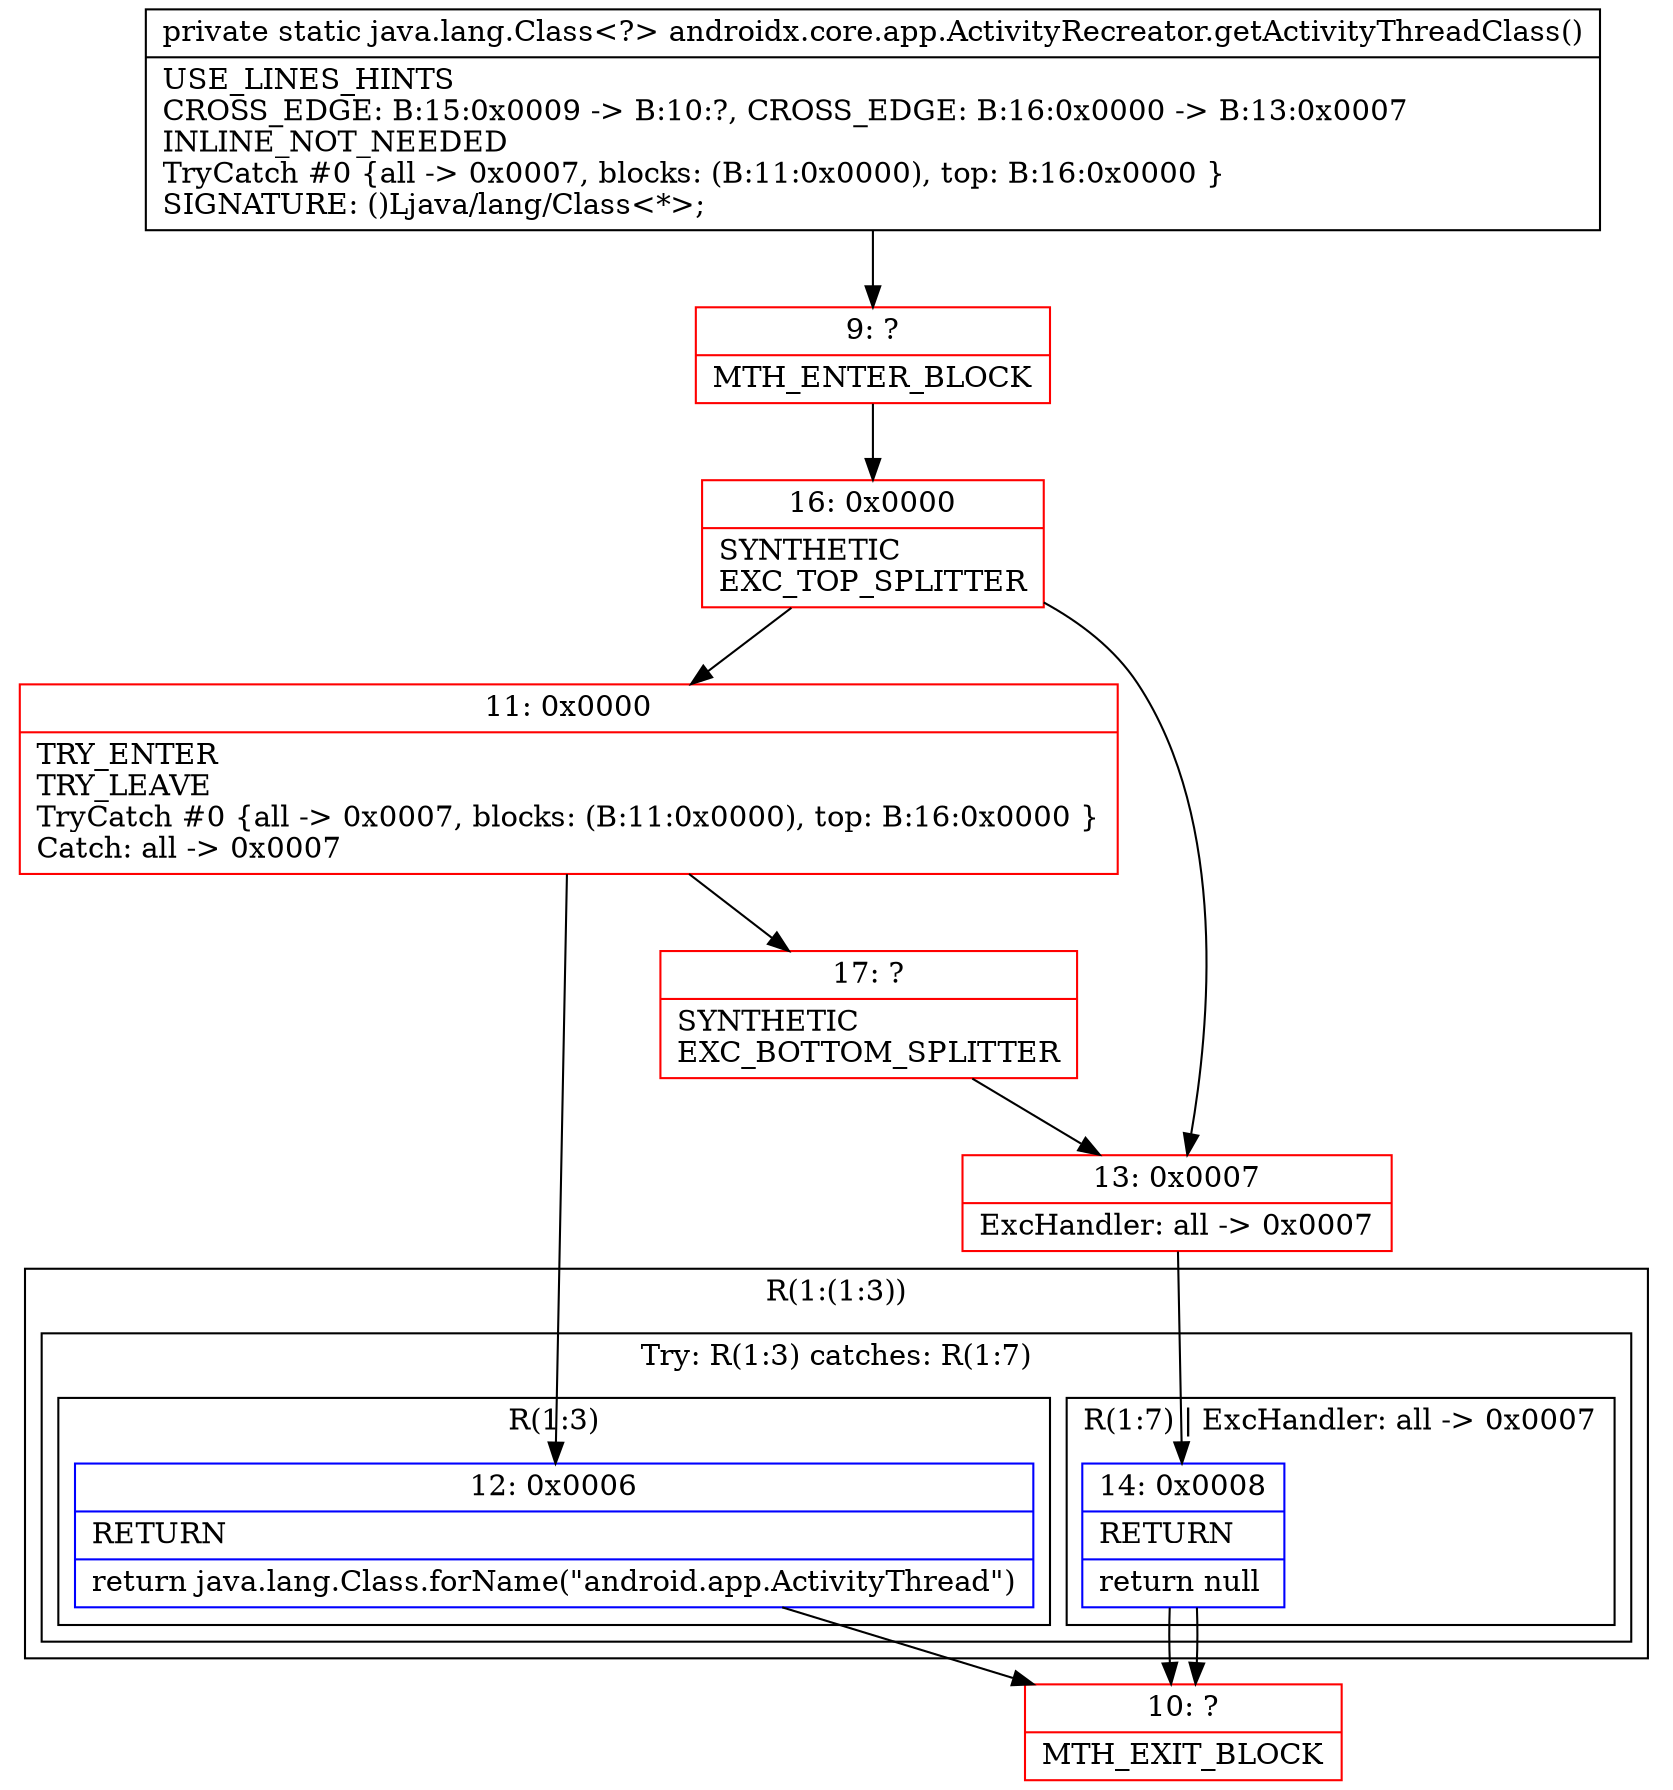digraph "CFG forandroidx.core.app.ActivityRecreator.getActivityThreadClass()Ljava\/lang\/Class;" {
subgraph cluster_Region_1232096488 {
label = "R(1:(1:3))";
node [shape=record,color=blue];
subgraph cluster_TryCatchRegion_160408433 {
label = "Try: R(1:3) catches: R(1:7)";
node [shape=record,color=blue];
subgraph cluster_Region_2119604075 {
label = "R(1:3)";
node [shape=record,color=blue];
Node_12 [shape=record,label="{12\:\ 0x0006|RETURN\l|return java.lang.Class.forName(\"android.app.ActivityThread\")\l}"];
}
subgraph cluster_Region_1443348731 {
label = "R(1:7) | ExcHandler: all \-\> 0x0007\l";
node [shape=record,color=blue];
Node_14 [shape=record,label="{14\:\ 0x0008|RETURN\l|return null\l}"];
}
}
}
subgraph cluster_Region_1443348731 {
label = "R(1:7) | ExcHandler: all \-\> 0x0007\l";
node [shape=record,color=blue];
Node_14 [shape=record,label="{14\:\ 0x0008|RETURN\l|return null\l}"];
}
Node_9 [shape=record,color=red,label="{9\:\ ?|MTH_ENTER_BLOCK\l}"];
Node_16 [shape=record,color=red,label="{16\:\ 0x0000|SYNTHETIC\lEXC_TOP_SPLITTER\l}"];
Node_11 [shape=record,color=red,label="{11\:\ 0x0000|TRY_ENTER\lTRY_LEAVE\lTryCatch #0 \{all \-\> 0x0007, blocks: (B:11:0x0000), top: B:16:0x0000 \}\lCatch: all \-\> 0x0007\l}"];
Node_10 [shape=record,color=red,label="{10\:\ ?|MTH_EXIT_BLOCK\l}"];
Node_17 [shape=record,color=red,label="{17\:\ ?|SYNTHETIC\lEXC_BOTTOM_SPLITTER\l}"];
Node_13 [shape=record,color=red,label="{13\:\ 0x0007|ExcHandler: all \-\> 0x0007\l}"];
MethodNode[shape=record,label="{private static java.lang.Class\<?\> androidx.core.app.ActivityRecreator.getActivityThreadClass()  | USE_LINES_HINTS\lCROSS_EDGE: B:15:0x0009 \-\> B:10:?, CROSS_EDGE: B:16:0x0000 \-\> B:13:0x0007\lINLINE_NOT_NEEDED\lTryCatch #0 \{all \-\> 0x0007, blocks: (B:11:0x0000), top: B:16:0x0000 \}\lSIGNATURE: ()Ljava\/lang\/Class\<*\>;\l}"];
MethodNode -> Node_9;Node_12 -> Node_10;
Node_14 -> Node_10;
Node_14 -> Node_10;
Node_9 -> Node_16;
Node_16 -> Node_11;
Node_16 -> Node_13;
Node_11 -> Node_12;
Node_11 -> Node_17;
Node_17 -> Node_13;
Node_13 -> Node_14;
}

